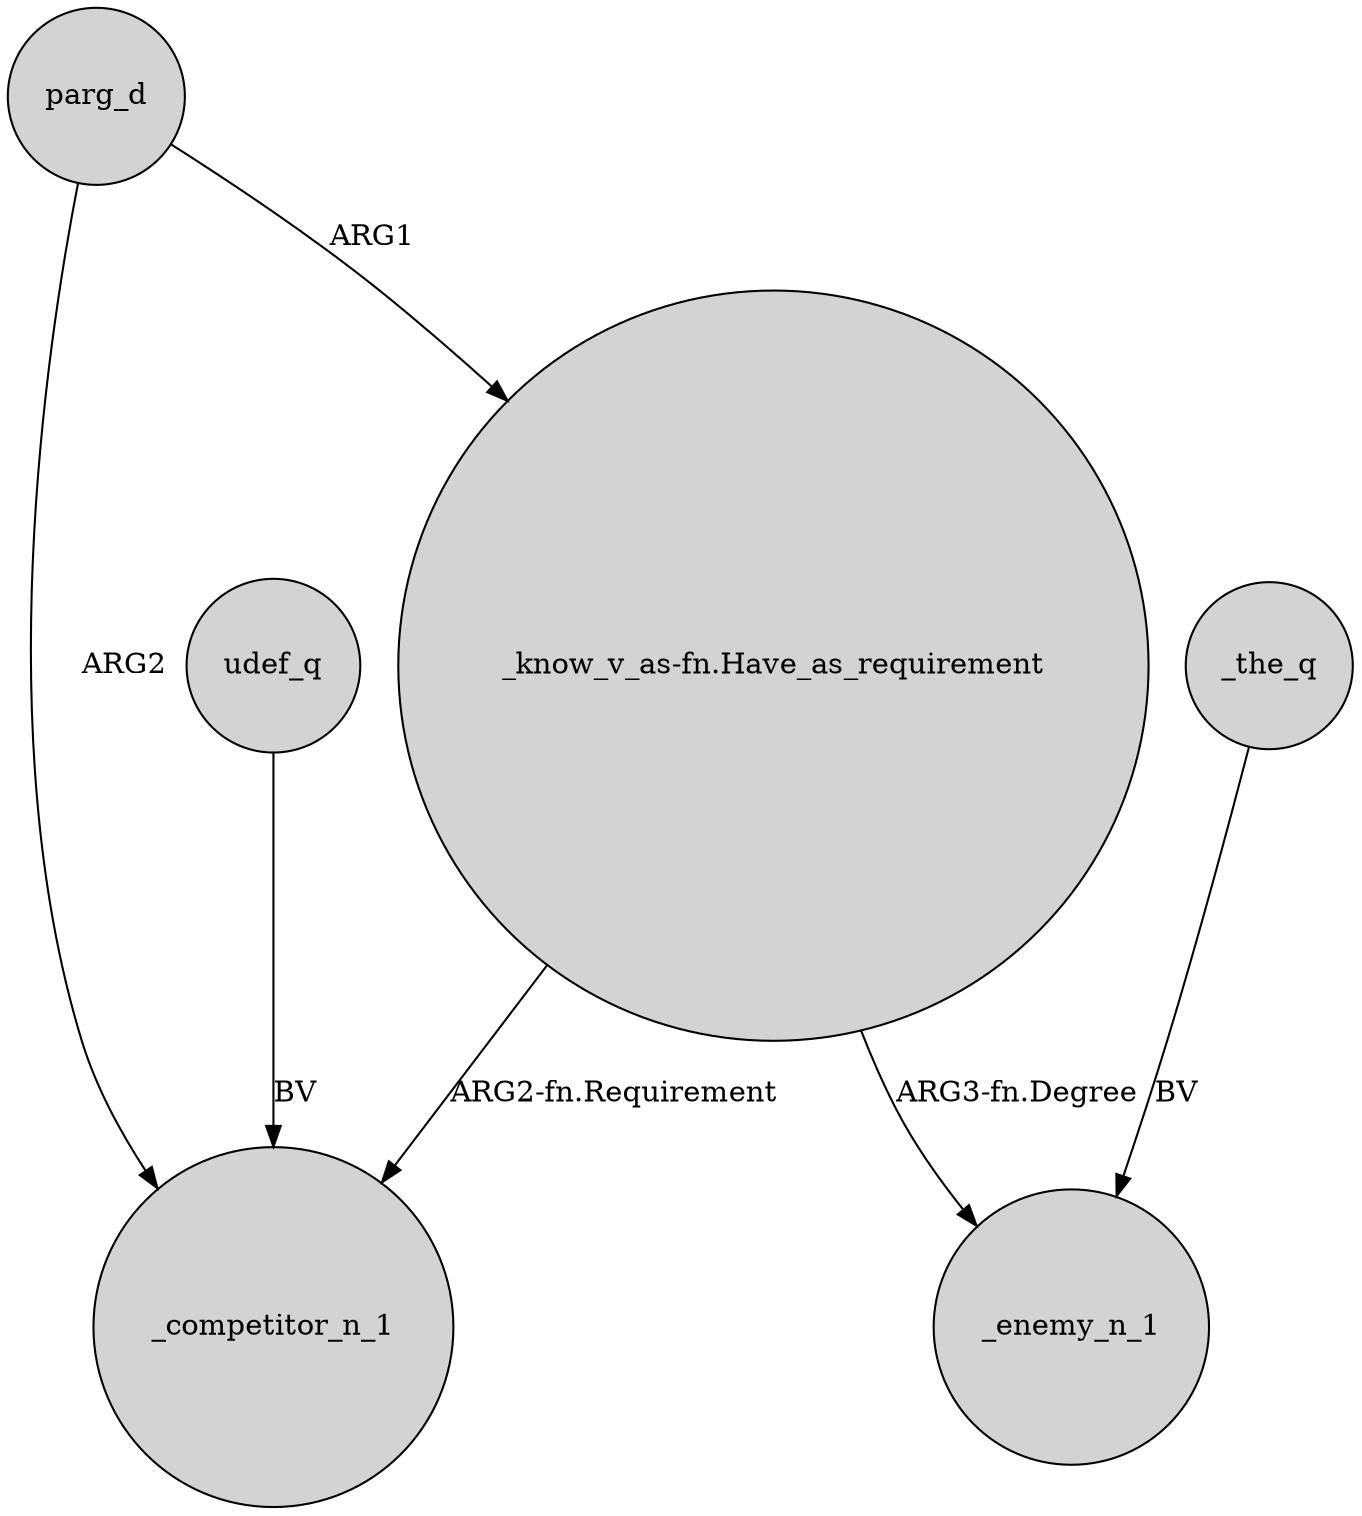 digraph {
	node [shape=circle style=filled]
	parg_d -> "_know_v_as-fn.Have_as_requirement" [label=ARG1]
	udef_q -> _competitor_n_1 [label=BV]
	_the_q -> _enemy_n_1 [label=BV]
	"_know_v_as-fn.Have_as_requirement" -> _competitor_n_1 [label="ARG2-fn.Requirement"]
	"_know_v_as-fn.Have_as_requirement" -> _enemy_n_1 [label="ARG3-fn.Degree"]
	parg_d -> _competitor_n_1 [label=ARG2]
}
